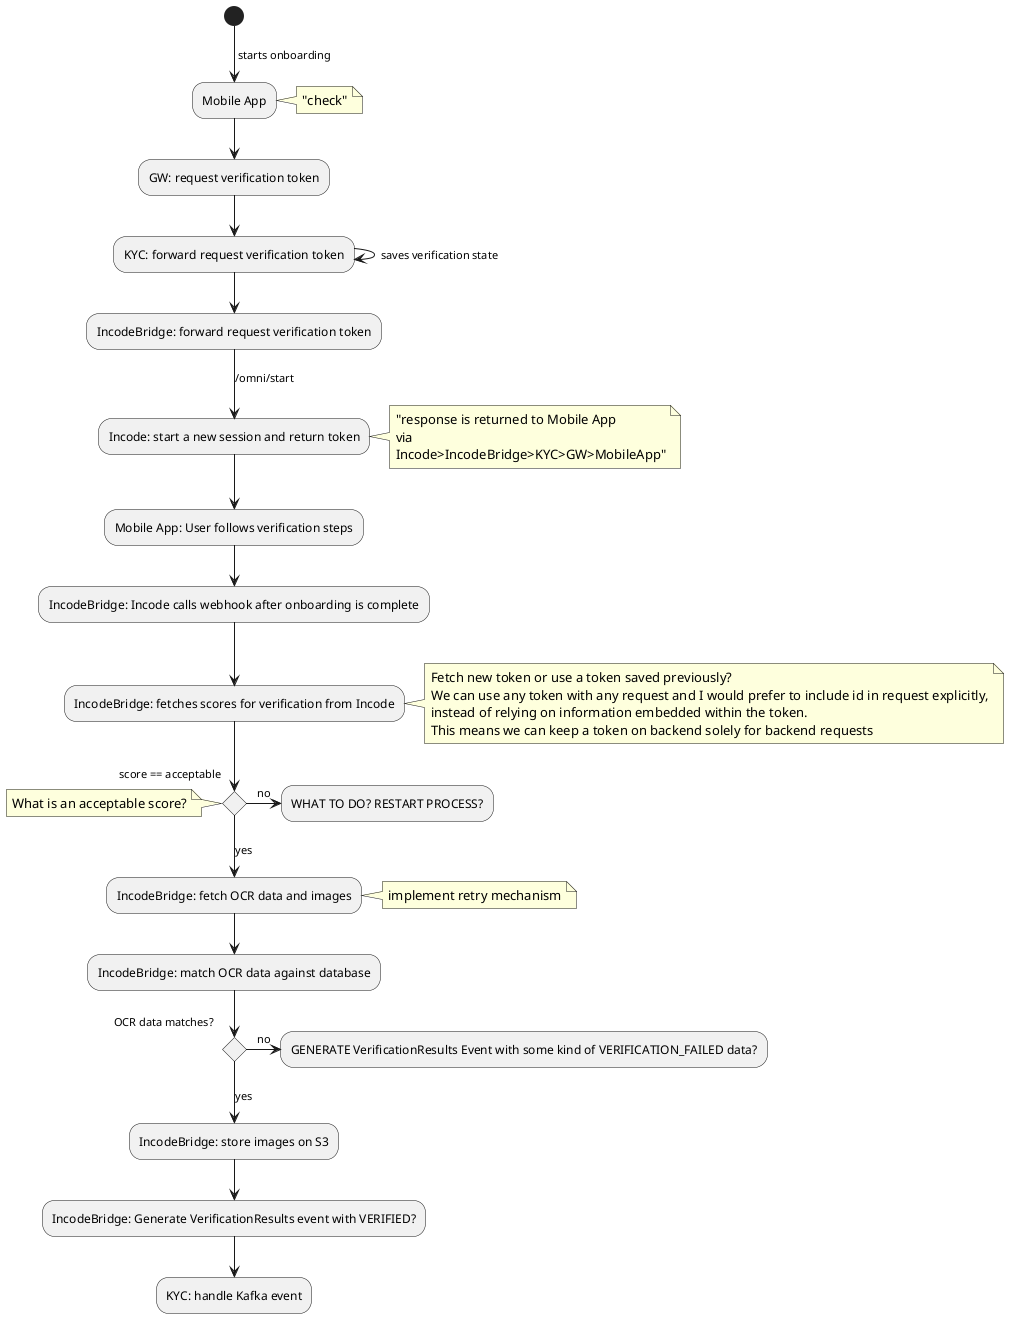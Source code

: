 @startuml

(*) -->[ starts onboarding] "Mobile App"
note right: "check"
    "Mobile App" --> "GW: request verification token"
    "GW: request verification token" --> "KYC: forward request verification token"
    "KYC: forward request verification token" -->[saves verification state] "KYC: forward request verification token"
    "KYC: forward request verification token" --> "IncodeBridge: forward request verification token"
    "IncodeBridge: forward request verification token" -->[/omni/start] "Incode: start a new session and return token"
    note right: "response is returned to Mobile App\nvia\nIncode>IncodeBridge>KYC>GW>MobileApp"
    "Incode: start a new session and return token" --> "Mobile App: User follows verification steps"
    "Mobile App: User follows verification steps" --> "IncodeBridge: Incode calls webhook after onboarding is complete"
    "IncodeBridge: Incode calls webhook after onboarding is complete" --> "IncodeBridge: fetches scores for verification from Incode"
    note right: Fetch new token or use a token saved previously?\nWe can use any token with any request and I would prefer to include id in request explicitly,\ninstead of relying on information embedded within the token.\nThis means we can keep a token on backend solely for backend requests
    if "score == acceptable" then
    note left: What is an acceptable score?
        -->[yes] "IncodeBridge: fetch OCR data and images"
        note right: implement retry mechanism
    else
        ->[no] "WHAT TO DO? RESTART PROCESS?"
    endif
    "IncodeBridge: fetch OCR data and images" --> "IncodeBridge: match OCR data against database"
    if "OCR data matches?" then
        -->[yes] "IncodeBridge: store images on S3"
    else
        ->[no] "GENERATE VerificationResults Event with some kind of VERIFICATION_FAILED data?"
    endif
    "IncodeBridge: store images on S3" --> "IncodeBridge: Generate VerificationResults event with VERIFIED?"
    "IncodeBridge: Generate VerificationResults event with VERIFIED?" --> "KYC: handle Kafka event"

@enduml